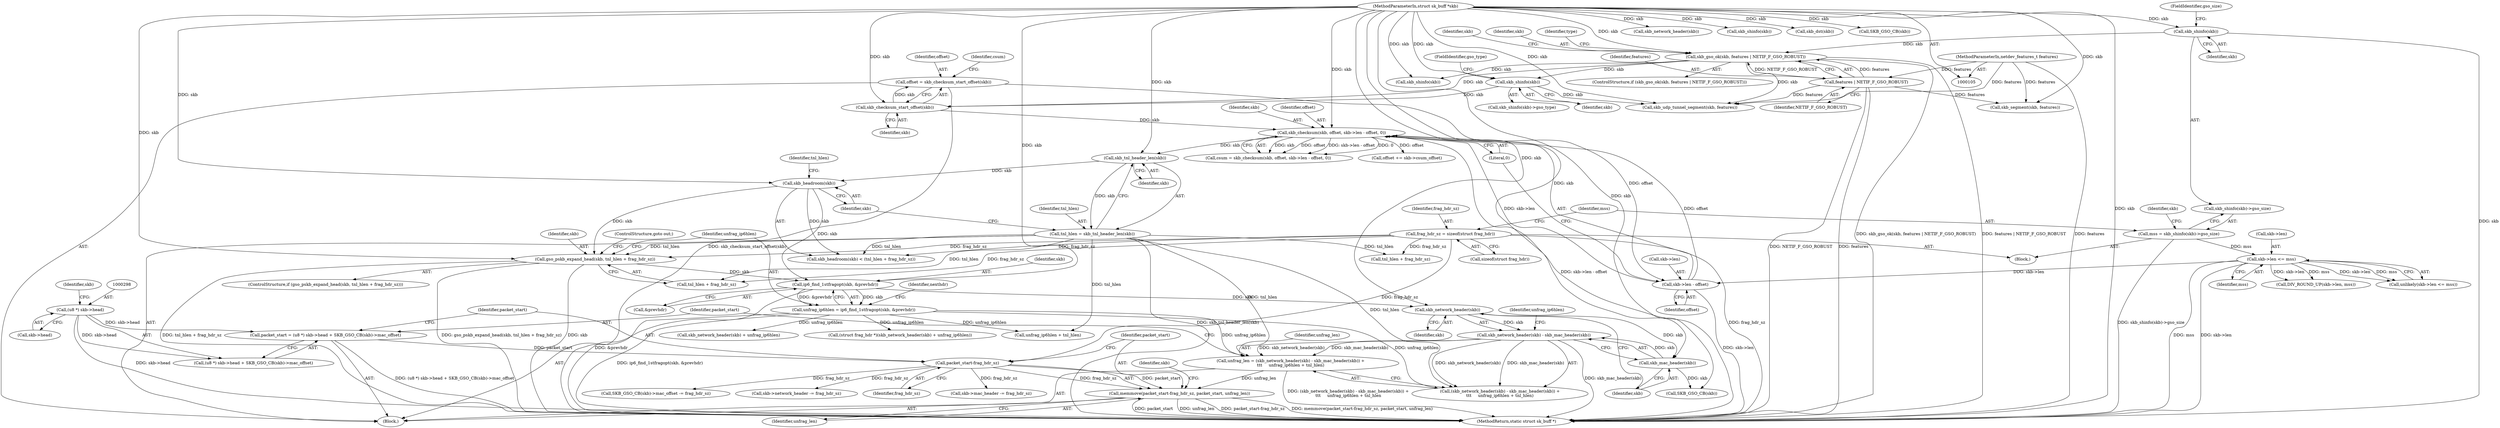 digraph "0_linux_0e033e04c2678dbbe74a46b23fffb7bb918c288e@pointer" {
"1000306" [label="(Call,memmove(packet_start-frag_hdr_sz, packet_start, unfrag_len))"];
"1000307" [label="(Call,packet_start-frag_hdr_sz)"];
"1000294" [label="(Call,packet_start = (u8 *) skb->head + SKB_GSO_CB(skb)->mac_offset)"];
"1000297" [label="(Call,(u8 *) skb->head)"];
"1000123" [label="(Call,frag_hdr_sz = sizeof(struct frag_hdr))"];
"1000283" [label="(Call,unfrag_len = (skb_network_header(skb) - skb_mac_header(skb)) +\n\t\t\t     unfrag_ip6hlen + tnl_hlen)"];
"1000286" [label="(Call,skb_network_header(skb) - skb_mac_header(skb))"];
"1000287" [label="(Call,skb_network_header(skb))"];
"1000271" [label="(Call,ip6_find_1stfragopt(skb, &prevhdr))"];
"1000263" [label="(Call,gso_pskb_expand_head(skb, tnl_hlen + frag_hdr_sz))"];
"1000256" [label="(Call,skb_headroom(skb))"];
"1000252" [label="(Call,skb_tnl_header_len(skb))"];
"1000220" [label="(Call,skb_checksum(skb, offset, skb->len - offset, 0))"];
"1000216" [label="(Call,skb_checksum_start_offset(skb))"];
"1000145" [label="(Call,skb_gso_ok(skb, features | NETIF_F_GSO_ROBUST))"];
"1000133" [label="(Call,skb_shinfo(skb))"];
"1000106" [label="(MethodParameterIn,struct sk_buff *skb)"];
"1000147" [label="(Call,features | NETIF_F_GSO_ROBUST)"];
"1000107" [label="(MethodParameterIn,netdev_features_t features)"];
"1000203" [label="(Call,skb_shinfo(skb))"];
"1000223" [label="(Call,skb->len - offset)"];
"1000138" [label="(Call,skb->len <= mss)"];
"1000130" [label="(Call,mss = skb_shinfo(skb)->gso_size)"];
"1000214" [label="(Call,offset = skb_checksum_start_offset(skb))"];
"1000250" [label="(Call,tnl_hlen = skb_tnl_header_len(skb))"];
"1000289" [label="(Call,skb_mac_header(skb))"];
"1000269" [label="(Call,unfrag_ip6hlen = ip6_find_1stfragopt(skb, &prevhdr))"];
"1000297" [label="(Call,(u8 *) skb->head)"];
"1000310" [label="(Identifier,packet_start)"];
"1000318" [label="(Call,skb->mac_header -= frag_hdr_sz)"];
"1000333" [label="(Call,skb_network_header(skb))"];
"1000217" [label="(Identifier,skb)"];
"1000139" [label="(Call,skb->len)"];
"1000272" [label="(Identifier,skb)"];
"1000135" [label="(FieldIdentifier,gso_size)"];
"1000268" [label="(ControlStructure,goto out;)"];
"1000149" [label="(Identifier,NETIF_F_GSO_ROBUST)"];
"1000264" [label="(Identifier,skb)"];
"1000209" [label="(Call,skb_udp_tunnel_segment(skb, features))"];
"1000354" [label="(Call,skb_segment(skb, features))"];
"1000312" [label="(Call,SKB_GSO_CB(skb)->mac_offset -= frag_hdr_sz)"];
"1000262" [label="(ControlStructure,if (gso_pskb_expand_head(skb, tnl_hlen + frag_hdr_sz)))"];
"1000295" [label="(Identifier,packet_start)"];
"1000131" [label="(Identifier,mss)"];
"1000259" [label="(Identifier,tnl_hlen)"];
"1000311" [label="(Identifier,unfrag_len)"];
"1000306" [label="(Call,memmove(packet_start-frag_hdr_sz, packet_start, unfrag_len))"];
"1000253" [label="(Identifier,skb)"];
"1000221" [label="(Identifier,skb)"];
"1000219" [label="(Identifier,csum)"];
"1000199" [label="(Identifier,skb)"];
"1000132" [label="(Call,skb_shinfo(skb)->gso_size)"];
"1000286" [label="(Call,skb_network_header(skb) - skb_mac_header(skb))"];
"1000125" [label="(Call,sizeof(struct frag_hdr))"];
"1000204" [label="(Identifier,skb)"];
"1000184" [label="(Call,skb_shinfo(skb))"];
"1000144" [label="(ControlStructure,if (skb_gso_ok(skb, features | NETIF_F_GSO_ROBUST)))"];
"1000146" [label="(Identifier,skb)"];
"1000323" [label="(Call,skb->network_header -= frag_hdr_sz)"];
"1000203" [label="(Call,skb_shinfo(skb))"];
"1000255" [label="(Call,skb_headroom(skb) < (tnl_hlen + frag_hdr_sz))"];
"1000187" [label="(Call,DIV_ROUND_UP(skb->len, mss))"];
"1000292" [label="(Identifier,unfrag_ip6hlen)"];
"1000332" [label="(Call,skb_network_header(skb) + unfrag_ip6hlen)"];
"1000294" [label="(Call,packet_start = (u8 *) skb->head + SKB_GSO_CB(skb)->mac_offset)"];
"1000265" [label="(Call,tnl_hlen + frag_hdr_sz)"];
"1000269" [label="(Call,unfrag_ip6hlen = ip6_find_1stfragopt(skb, &prevhdr))"];
"1000228" [label="(Literal,0)"];
"1000258" [label="(Call,tnl_hlen + frag_hdr_sz)"];
"1000350" [label="(Call,skb_dst(skb))"];
"1000251" [label="(Identifier,tnl_hlen)"];
"1000360" [label="(MethodReturn,static struct sk_buff *)"];
"1000153" [label="(Identifier,type)"];
"1000223" [label="(Call,skb->len - offset)"];
"1000130" [label="(Call,mss = skb_shinfo(skb)->gso_size)"];
"1000304" [label="(Identifier,skb)"];
"1000215" [label="(Identifier,offset)"];
"1000288" [label="(Identifier,skb)"];
"1000107" [label="(MethodParameterIn,netdev_features_t features)"];
"1000330" [label="(Call,(struct frag_hdr *)(skb_network_header(skb) + unfrag_ip6hlen))"];
"1000291" [label="(Call,unfrag_ip6hlen + tnl_hlen)"];
"1000106" [label="(MethodParameterIn,struct sk_buff *skb)"];
"1000133" [label="(Call,skb_shinfo(skb))"];
"1000252" [label="(Call,skb_tnl_header_len(skb))"];
"1000218" [label="(Call,csum = skb_checksum(skb, offset, skb->len - offset, 0))"];
"1000314" [label="(Call,SKB_GSO_CB(skb))"];
"1000287" [label="(Call,skb_network_header(skb))"];
"1000263" [label="(Call,gso_pskb_expand_head(skb, tnl_hlen + frag_hdr_sz))"];
"1000213" [label="(Block,)"];
"1000155" [label="(Call,skb_shinfo(skb))"];
"1000145" [label="(Call,skb_gso_ok(skb, features | NETIF_F_GSO_ROBUST))"];
"1000137" [label="(Call,unlikely(skb->len <= mss))"];
"1000123" [label="(Call,frag_hdr_sz = sizeof(struct frag_hdr))"];
"1000283" [label="(Call,unfrag_len = (skb_network_header(skb) - skb_mac_header(skb)) +\n\t\t\t     unfrag_ip6hlen + tnl_hlen)"];
"1000315" [label="(Identifier,skb)"];
"1000276" [label="(Identifier,nexthdr)"];
"1000303" [label="(Call,SKB_GSO_CB(skb))"];
"1000273" [label="(Call,&prevhdr)"];
"1000220" [label="(Call,skb_checksum(skb, offset, skb->len - offset, 0))"];
"1000147" [label="(Call,features | NETIF_F_GSO_ROBUST)"];
"1000299" [label="(Call,skb->head)"];
"1000205" [label="(FieldIdentifier,gso_type)"];
"1000140" [label="(Identifier,skb)"];
"1000296" [label="(Call,(u8 *) skb->head + SKB_GSO_CB(skb)->mac_offset)"];
"1000124" [label="(Identifier,frag_hdr_sz)"];
"1000271" [label="(Call,ip6_find_1stfragopt(skb, &prevhdr))"];
"1000290" [label="(Identifier,skb)"];
"1000134" [label="(Identifier,skb)"];
"1000222" [label="(Identifier,offset)"];
"1000216" [label="(Call,skb_checksum_start_offset(skb))"];
"1000309" [label="(Identifier,frag_hdr_sz)"];
"1000250" [label="(Call,tnl_hlen = skb_tnl_header_len(skb))"];
"1000227" [label="(Identifier,offset)"];
"1000224" [label="(Call,skb->len)"];
"1000138" [label="(Call,skb->len <= mss)"];
"1000256" [label="(Call,skb_headroom(skb))"];
"1000270" [label="(Identifier,unfrag_ip6hlen)"];
"1000202" [label="(Call,skb_shinfo(skb)->gso_type)"];
"1000257" [label="(Identifier,skb)"];
"1000148" [label="(Identifier,features)"];
"1000307" [label="(Call,packet_start-frag_hdr_sz)"];
"1000284" [label="(Identifier,unfrag_len)"];
"1000214" [label="(Call,offset = skb_checksum_start_offset(skb))"];
"1000142" [label="(Identifier,mss)"];
"1000229" [label="(Call,offset += skb->csum_offset)"];
"1000285" [label="(Call,(skb_network_header(skb) - skb_mac_header(skb)) +\n\t\t\t     unfrag_ip6hlen + tnl_hlen)"];
"1000308" [label="(Identifier,packet_start)"];
"1000108" [label="(Block,)"];
"1000289" [label="(Call,skb_mac_header(skb))"];
"1000306" -> "1000213"  [label="AST: "];
"1000306" -> "1000311"  [label="CFG: "];
"1000307" -> "1000306"  [label="AST: "];
"1000310" -> "1000306"  [label="AST: "];
"1000311" -> "1000306"  [label="AST: "];
"1000315" -> "1000306"  [label="CFG: "];
"1000306" -> "1000360"  [label="DDG: packet_start"];
"1000306" -> "1000360"  [label="DDG: unfrag_len"];
"1000306" -> "1000360"  [label="DDG: packet_start-frag_hdr_sz"];
"1000306" -> "1000360"  [label="DDG: memmove(packet_start-frag_hdr_sz, packet_start, unfrag_len)"];
"1000307" -> "1000306"  [label="DDG: packet_start"];
"1000307" -> "1000306"  [label="DDG: frag_hdr_sz"];
"1000283" -> "1000306"  [label="DDG: unfrag_len"];
"1000307" -> "1000309"  [label="CFG: "];
"1000308" -> "1000307"  [label="AST: "];
"1000309" -> "1000307"  [label="AST: "];
"1000310" -> "1000307"  [label="CFG: "];
"1000294" -> "1000307"  [label="DDG: packet_start"];
"1000123" -> "1000307"  [label="DDG: frag_hdr_sz"];
"1000307" -> "1000312"  [label="DDG: frag_hdr_sz"];
"1000307" -> "1000318"  [label="DDG: frag_hdr_sz"];
"1000307" -> "1000323"  [label="DDG: frag_hdr_sz"];
"1000294" -> "1000213"  [label="AST: "];
"1000294" -> "1000296"  [label="CFG: "];
"1000295" -> "1000294"  [label="AST: "];
"1000296" -> "1000294"  [label="AST: "];
"1000308" -> "1000294"  [label="CFG: "];
"1000294" -> "1000360"  [label="DDG: (u8 *) skb->head + SKB_GSO_CB(skb)->mac_offset"];
"1000297" -> "1000294"  [label="DDG: skb->head"];
"1000297" -> "1000296"  [label="AST: "];
"1000297" -> "1000299"  [label="CFG: "];
"1000298" -> "1000297"  [label="AST: "];
"1000299" -> "1000297"  [label="AST: "];
"1000304" -> "1000297"  [label="CFG: "];
"1000297" -> "1000360"  [label="DDG: skb->head"];
"1000297" -> "1000296"  [label="DDG: skb->head"];
"1000123" -> "1000108"  [label="AST: "];
"1000123" -> "1000125"  [label="CFG: "];
"1000124" -> "1000123"  [label="AST: "];
"1000125" -> "1000123"  [label="AST: "];
"1000131" -> "1000123"  [label="CFG: "];
"1000123" -> "1000360"  [label="DDG: frag_hdr_sz"];
"1000123" -> "1000255"  [label="DDG: frag_hdr_sz"];
"1000123" -> "1000258"  [label="DDG: frag_hdr_sz"];
"1000123" -> "1000263"  [label="DDG: frag_hdr_sz"];
"1000123" -> "1000265"  [label="DDG: frag_hdr_sz"];
"1000283" -> "1000213"  [label="AST: "];
"1000283" -> "1000285"  [label="CFG: "];
"1000284" -> "1000283"  [label="AST: "];
"1000285" -> "1000283"  [label="AST: "];
"1000295" -> "1000283"  [label="CFG: "];
"1000283" -> "1000360"  [label="DDG: (skb_network_header(skb) - skb_mac_header(skb)) +\n\t\t\t     unfrag_ip6hlen + tnl_hlen"];
"1000286" -> "1000283"  [label="DDG: skb_network_header(skb)"];
"1000286" -> "1000283"  [label="DDG: skb_mac_header(skb)"];
"1000269" -> "1000283"  [label="DDG: unfrag_ip6hlen"];
"1000250" -> "1000283"  [label="DDG: tnl_hlen"];
"1000286" -> "1000285"  [label="AST: "];
"1000286" -> "1000289"  [label="CFG: "];
"1000287" -> "1000286"  [label="AST: "];
"1000289" -> "1000286"  [label="AST: "];
"1000292" -> "1000286"  [label="CFG: "];
"1000286" -> "1000360"  [label="DDG: skb_mac_header(skb)"];
"1000286" -> "1000285"  [label="DDG: skb_network_header(skb)"];
"1000286" -> "1000285"  [label="DDG: skb_mac_header(skb)"];
"1000287" -> "1000286"  [label="DDG: skb"];
"1000289" -> "1000286"  [label="DDG: skb"];
"1000287" -> "1000288"  [label="CFG: "];
"1000288" -> "1000287"  [label="AST: "];
"1000290" -> "1000287"  [label="CFG: "];
"1000271" -> "1000287"  [label="DDG: skb"];
"1000106" -> "1000287"  [label="DDG: skb"];
"1000287" -> "1000289"  [label="DDG: skb"];
"1000271" -> "1000269"  [label="AST: "];
"1000271" -> "1000273"  [label="CFG: "];
"1000272" -> "1000271"  [label="AST: "];
"1000273" -> "1000271"  [label="AST: "];
"1000269" -> "1000271"  [label="CFG: "];
"1000271" -> "1000360"  [label="DDG: &prevhdr"];
"1000271" -> "1000269"  [label="DDG: skb"];
"1000271" -> "1000269"  [label="DDG: &prevhdr"];
"1000263" -> "1000271"  [label="DDG: skb"];
"1000256" -> "1000271"  [label="DDG: skb"];
"1000106" -> "1000271"  [label="DDG: skb"];
"1000263" -> "1000262"  [label="AST: "];
"1000263" -> "1000265"  [label="CFG: "];
"1000264" -> "1000263"  [label="AST: "];
"1000265" -> "1000263"  [label="AST: "];
"1000268" -> "1000263"  [label="CFG: "];
"1000270" -> "1000263"  [label="CFG: "];
"1000263" -> "1000360"  [label="DDG: tnl_hlen + frag_hdr_sz"];
"1000263" -> "1000360"  [label="DDG: gso_pskb_expand_head(skb, tnl_hlen + frag_hdr_sz)"];
"1000263" -> "1000360"  [label="DDG: skb"];
"1000256" -> "1000263"  [label="DDG: skb"];
"1000106" -> "1000263"  [label="DDG: skb"];
"1000250" -> "1000263"  [label="DDG: tnl_hlen"];
"1000256" -> "1000255"  [label="AST: "];
"1000256" -> "1000257"  [label="CFG: "];
"1000257" -> "1000256"  [label="AST: "];
"1000259" -> "1000256"  [label="CFG: "];
"1000256" -> "1000255"  [label="DDG: skb"];
"1000252" -> "1000256"  [label="DDG: skb"];
"1000106" -> "1000256"  [label="DDG: skb"];
"1000252" -> "1000250"  [label="AST: "];
"1000252" -> "1000253"  [label="CFG: "];
"1000253" -> "1000252"  [label="AST: "];
"1000250" -> "1000252"  [label="CFG: "];
"1000252" -> "1000250"  [label="DDG: skb"];
"1000220" -> "1000252"  [label="DDG: skb"];
"1000106" -> "1000252"  [label="DDG: skb"];
"1000220" -> "1000218"  [label="AST: "];
"1000220" -> "1000228"  [label="CFG: "];
"1000221" -> "1000220"  [label="AST: "];
"1000222" -> "1000220"  [label="AST: "];
"1000223" -> "1000220"  [label="AST: "];
"1000228" -> "1000220"  [label="AST: "];
"1000218" -> "1000220"  [label="CFG: "];
"1000220" -> "1000360"  [label="DDG: skb->len - offset"];
"1000220" -> "1000218"  [label="DDG: skb"];
"1000220" -> "1000218"  [label="DDG: offset"];
"1000220" -> "1000218"  [label="DDG: skb->len - offset"];
"1000220" -> "1000218"  [label="DDG: 0"];
"1000216" -> "1000220"  [label="DDG: skb"];
"1000106" -> "1000220"  [label="DDG: skb"];
"1000223" -> "1000220"  [label="DDG: offset"];
"1000223" -> "1000220"  [label="DDG: skb->len"];
"1000220" -> "1000229"  [label="DDG: offset"];
"1000216" -> "1000214"  [label="AST: "];
"1000216" -> "1000217"  [label="CFG: "];
"1000217" -> "1000216"  [label="AST: "];
"1000214" -> "1000216"  [label="CFG: "];
"1000216" -> "1000214"  [label="DDG: skb"];
"1000145" -> "1000216"  [label="DDG: skb"];
"1000203" -> "1000216"  [label="DDG: skb"];
"1000106" -> "1000216"  [label="DDG: skb"];
"1000145" -> "1000144"  [label="AST: "];
"1000145" -> "1000147"  [label="CFG: "];
"1000146" -> "1000145"  [label="AST: "];
"1000147" -> "1000145"  [label="AST: "];
"1000153" -> "1000145"  [label="CFG: "];
"1000199" -> "1000145"  [label="CFG: "];
"1000145" -> "1000360"  [label="DDG: skb_gso_ok(skb, features | NETIF_F_GSO_ROBUST)"];
"1000145" -> "1000360"  [label="DDG: features | NETIF_F_GSO_ROBUST"];
"1000133" -> "1000145"  [label="DDG: skb"];
"1000106" -> "1000145"  [label="DDG: skb"];
"1000147" -> "1000145"  [label="DDG: features"];
"1000147" -> "1000145"  [label="DDG: NETIF_F_GSO_ROBUST"];
"1000145" -> "1000155"  [label="DDG: skb"];
"1000145" -> "1000203"  [label="DDG: skb"];
"1000145" -> "1000209"  [label="DDG: skb"];
"1000133" -> "1000132"  [label="AST: "];
"1000133" -> "1000134"  [label="CFG: "];
"1000134" -> "1000133"  [label="AST: "];
"1000135" -> "1000133"  [label="CFG: "];
"1000133" -> "1000360"  [label="DDG: skb"];
"1000106" -> "1000133"  [label="DDG: skb"];
"1000106" -> "1000105"  [label="AST: "];
"1000106" -> "1000360"  [label="DDG: skb"];
"1000106" -> "1000155"  [label="DDG: skb"];
"1000106" -> "1000184"  [label="DDG: skb"];
"1000106" -> "1000203"  [label="DDG: skb"];
"1000106" -> "1000209"  [label="DDG: skb"];
"1000106" -> "1000289"  [label="DDG: skb"];
"1000106" -> "1000303"  [label="DDG: skb"];
"1000106" -> "1000314"  [label="DDG: skb"];
"1000106" -> "1000333"  [label="DDG: skb"];
"1000106" -> "1000350"  [label="DDG: skb"];
"1000106" -> "1000354"  [label="DDG: skb"];
"1000147" -> "1000149"  [label="CFG: "];
"1000148" -> "1000147"  [label="AST: "];
"1000149" -> "1000147"  [label="AST: "];
"1000147" -> "1000360"  [label="DDG: NETIF_F_GSO_ROBUST"];
"1000147" -> "1000360"  [label="DDG: features"];
"1000107" -> "1000147"  [label="DDG: features"];
"1000147" -> "1000209"  [label="DDG: features"];
"1000147" -> "1000354"  [label="DDG: features"];
"1000107" -> "1000105"  [label="AST: "];
"1000107" -> "1000360"  [label="DDG: features"];
"1000107" -> "1000209"  [label="DDG: features"];
"1000107" -> "1000354"  [label="DDG: features"];
"1000203" -> "1000202"  [label="AST: "];
"1000203" -> "1000204"  [label="CFG: "];
"1000204" -> "1000203"  [label="AST: "];
"1000205" -> "1000203"  [label="CFG: "];
"1000203" -> "1000209"  [label="DDG: skb"];
"1000223" -> "1000227"  [label="CFG: "];
"1000224" -> "1000223"  [label="AST: "];
"1000227" -> "1000223"  [label="AST: "];
"1000228" -> "1000223"  [label="CFG: "];
"1000223" -> "1000360"  [label="DDG: skb->len"];
"1000138" -> "1000223"  [label="DDG: skb->len"];
"1000214" -> "1000223"  [label="DDG: offset"];
"1000138" -> "1000137"  [label="AST: "];
"1000138" -> "1000142"  [label="CFG: "];
"1000139" -> "1000138"  [label="AST: "];
"1000142" -> "1000138"  [label="AST: "];
"1000137" -> "1000138"  [label="CFG: "];
"1000138" -> "1000360"  [label="DDG: mss"];
"1000138" -> "1000360"  [label="DDG: skb->len"];
"1000138" -> "1000137"  [label="DDG: skb->len"];
"1000138" -> "1000137"  [label="DDG: mss"];
"1000130" -> "1000138"  [label="DDG: mss"];
"1000138" -> "1000187"  [label="DDG: skb->len"];
"1000138" -> "1000187"  [label="DDG: mss"];
"1000130" -> "1000108"  [label="AST: "];
"1000130" -> "1000132"  [label="CFG: "];
"1000131" -> "1000130"  [label="AST: "];
"1000132" -> "1000130"  [label="AST: "];
"1000140" -> "1000130"  [label="CFG: "];
"1000130" -> "1000360"  [label="DDG: skb_shinfo(skb)->gso_size"];
"1000214" -> "1000213"  [label="AST: "];
"1000215" -> "1000214"  [label="AST: "];
"1000219" -> "1000214"  [label="CFG: "];
"1000214" -> "1000360"  [label="DDG: skb_checksum_start_offset(skb)"];
"1000250" -> "1000213"  [label="AST: "];
"1000251" -> "1000250"  [label="AST: "];
"1000257" -> "1000250"  [label="CFG: "];
"1000250" -> "1000360"  [label="DDG: skb_tnl_header_len(skb)"];
"1000250" -> "1000255"  [label="DDG: tnl_hlen"];
"1000250" -> "1000258"  [label="DDG: tnl_hlen"];
"1000250" -> "1000265"  [label="DDG: tnl_hlen"];
"1000250" -> "1000285"  [label="DDG: tnl_hlen"];
"1000250" -> "1000291"  [label="DDG: tnl_hlen"];
"1000289" -> "1000290"  [label="CFG: "];
"1000290" -> "1000289"  [label="AST: "];
"1000289" -> "1000303"  [label="DDG: skb"];
"1000269" -> "1000213"  [label="AST: "];
"1000270" -> "1000269"  [label="AST: "];
"1000276" -> "1000269"  [label="CFG: "];
"1000269" -> "1000360"  [label="DDG: ip6_find_1stfragopt(skb, &prevhdr)"];
"1000269" -> "1000285"  [label="DDG: unfrag_ip6hlen"];
"1000269" -> "1000291"  [label="DDG: unfrag_ip6hlen"];
"1000269" -> "1000330"  [label="DDG: unfrag_ip6hlen"];
"1000269" -> "1000332"  [label="DDG: unfrag_ip6hlen"];
}
